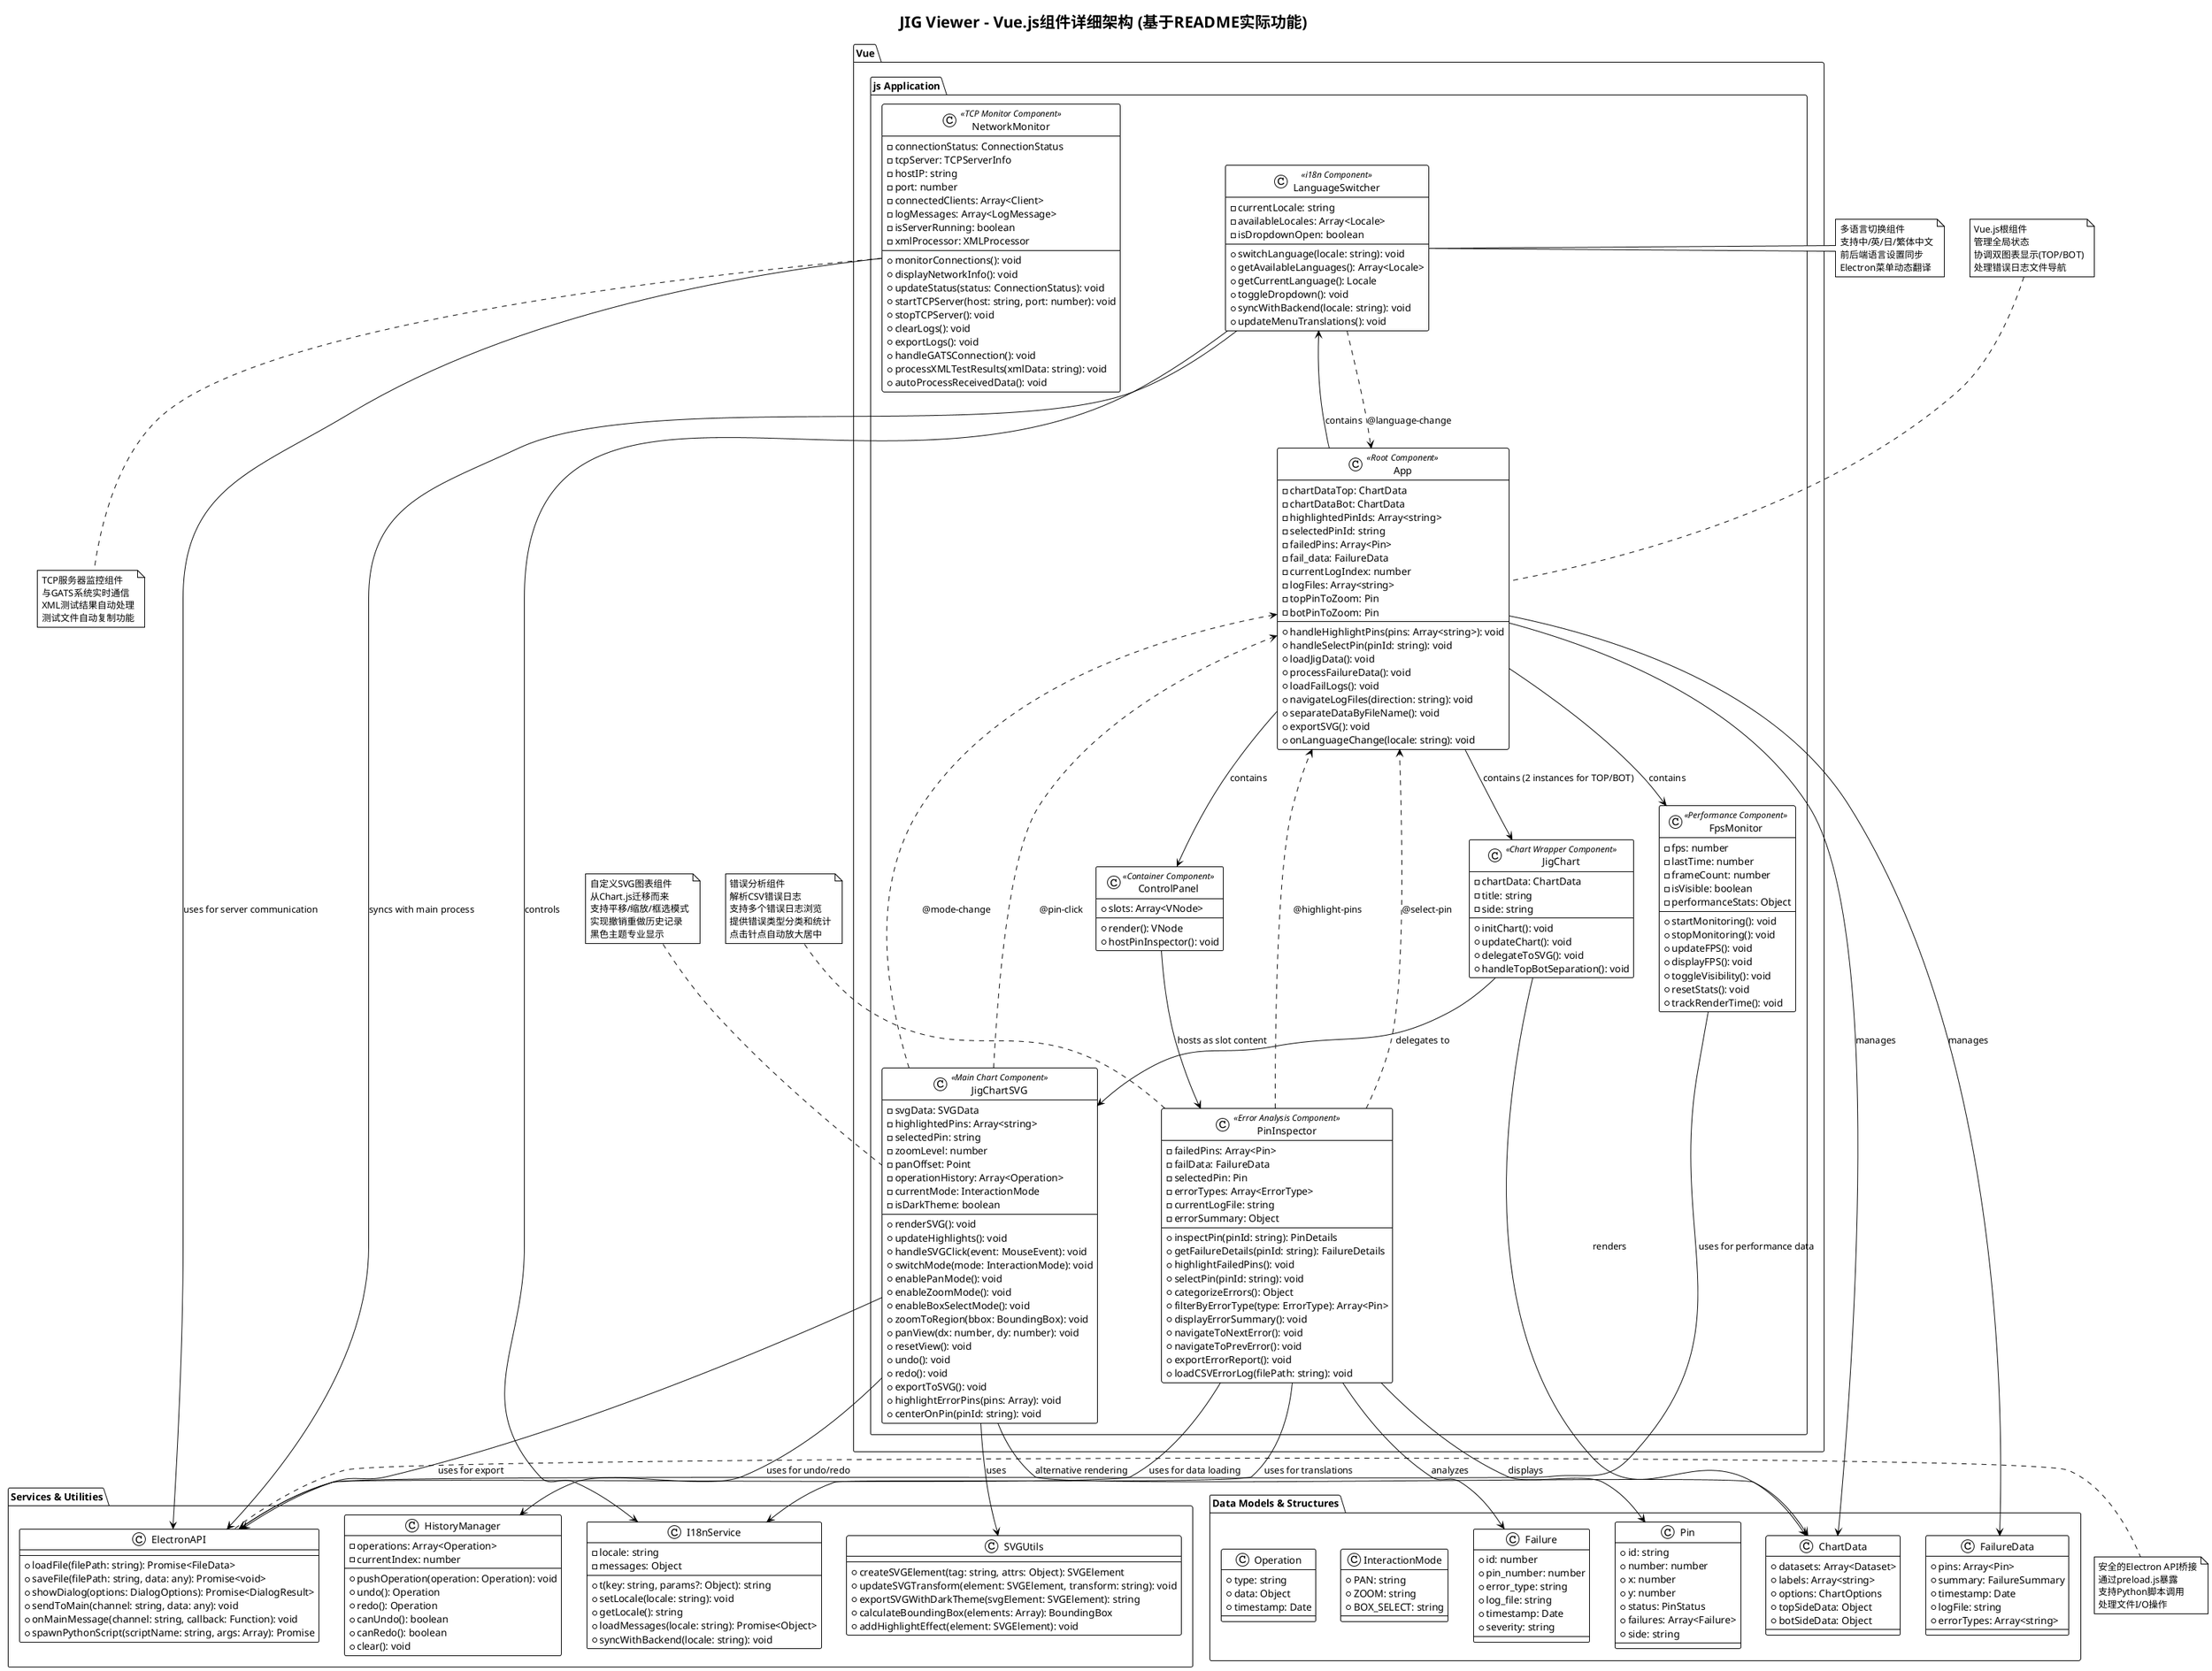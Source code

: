 @startuml Vue_Components_Detail_Updated

!theme plain
title JIG Viewer - Vue.js组件详细架构 (基于README实际功能)

package "Vue.js Application" {
  
  class App <<Root Component>> {
    -chartDataTop: ChartData
    -chartDataBot: ChartData
    -highlightedPinIds: Array<string>
    -selectedPinId: string
    -failedPins: Array<Pin>
    -fail_data: FailureData
    -currentLogIndex: number
    -logFiles: Array<string>
    -topPinToZoom: Pin
    -botPinToZoom: Pin
    +handleHighlightPins(pins: Array<string>): void
    +handleSelectPin(pinId: string): void
    +loadJigData(): void
    +processFailureData(): void
    +loadFailLogs(): void
    +navigateLogFiles(direction: string): void
    +separateDataByFileName(): void
    +exportSVG(): void
    +onLanguageChange(locale: string): void
  }

  class ControlPanel <<Container Component>> {
    +slots: Array<VNode>
    +render(): VNode
    +hostPinInspector(): void
  }

  class JigChartSVG <<Main Chart Component>> {
    -svgData: SVGData
    -highlightedPins: Array<string>
    -selectedPin: string
    -zoomLevel: number
    -panOffset: Point
    -operationHistory: Array<Operation>
    -currentMode: InteractionMode
    -isDarkTheme: boolean
    +renderSVG(): void
    +updateHighlights(): void
    +handleSVGClick(event: MouseEvent): void
    +switchMode(mode: InteractionMode): void
    +enablePanMode(): void
    +enableZoomMode(): void
    +enableBoxSelectMode(): void
    +zoomToRegion(bbox: BoundingBox): void
    +panView(dx: number, dy: number): void
    +resetView(): void
    +undo(): void
    +redo(): void
    +exportToSVG(): void
    +highlightErrorPins(pins: Array): void
    +centerOnPin(pinId: string): void
  }

  class JigChart <<Chart Wrapper Component>> {
    -chartData: ChartData
    -title: string
    -side: string
    +initChart(): void
    +updateChart(): void
    +delegateToSVG(): void
    +handleTopBotSeparation(): void
  }

  class PinInspector <<Error Analysis Component>> {
    -failedPins: Array<Pin>
    -failData: FailureData
    -selectedPin: Pin
    -errorTypes: Array<ErrorType>
    -currentLogFile: string
    -errorSummary: Object
    +inspectPin(pinId: string): PinDetails
    +getFailureDetails(pinId: string): FailureDetails
    +highlightFailedPins(): void
    +selectPin(pinId: string): void
    +categorizeErrors(): Object
    +filterByErrorType(type: ErrorType): Array<Pin>
    +displayErrorSummary(): void
    +navigateToNextError(): void
    +navigateToPrevError(): void
    +exportErrorReport(): void
    +loadCSVErrorLog(filePath: string): void
  }

  class NetworkMonitor <<TCP Monitor Component>> {
    -connectionStatus: ConnectionStatus
    -tcpServer: TCPServerInfo
    -hostIP: string
    -port: number
    -connectedClients: Array<Client>
    -logMessages: Array<LogMessage>
    -isServerRunning: boolean
    -xmlProcessor: XMLProcessor
    +monitorConnections(): void
    +displayNetworkInfo(): void
    +updateStatus(status: ConnectionStatus): void
    +startTCPServer(host: string, port: number): void
    +stopTCPServer(): void
    +clearLogs(): void
    +exportLogs(): void
    +handleGATSConnection(): void
    +processXMLTestResults(xmlData: string): void
    +autoProcessReceivedData(): void
  }

  class FpsMonitor <<Performance Component>> {
    -fps: number
    -lastTime: number
    -frameCount: number
    -isVisible: boolean
    -performanceStats: Object
    +startMonitoring(): void
    +stopMonitoring(): void
    +updateFPS(): void
    +displayFPS(): void
    +toggleVisibility(): void
    +resetStats(): void
    +trackRenderTime(): void
  }

  class LanguageSwitcher <<i18n Component>> {
    -currentLocale: string
    -availableLocales: Array<Locale>
    -isDropdownOpen: boolean
    +switchLanguage(locale: string): void
    +getAvailableLanguages(): Array<Locale>
    +getCurrentLanguage(): Locale
    +toggleDropdown(): void
    +syncWithBackend(locale: string): void
    +updateMenuTranslations(): void
  }
}

package "Data Models & Structures" {
  class ChartData {
    +datasets: Array<Dataset>
    +labels: Array<string>
    +options: ChartOptions
    +topSideData: Object
    +botSideData: Object
  }

  class Pin {
    +id: string
    +number: number
    +x: number
    +y: number
    +status: PinStatus
    +failures: Array<Failure>
    +side: string
  }

  class FailureData {
    +pins: Array<Pin>
    +summary: FailureSummary
    +timestamp: Date
    +logFile: string
    +errorTypes: Array<string>
  }

  class Failure {
    +id: number
    +pin_number: number
    +error_type: string
    +log_file: string
    +timestamp: Date
    +severity: string
  }

  class InteractionMode {
    +PAN: string
    +ZOOM: string
    +BOX_SELECT: string
  }

  class Operation {
    +type: string
    +data: Object
    +timestamp: Date
  }
}

package "Services & Utilities" {
  class ElectronAPI {
    +loadFile(filePath: string): Promise<FileData>
    +saveFile(filePath: string, data: any): Promise<void>
    +showDialog(options: DialogOptions): Promise<DialogResult>
    +sendToMain(channel: string, data: any): void
    +onMainMessage(channel: string, callback: Function): void
    +spawnPythonScript(scriptName: string, args: Array): Promise
  }

  class SVGUtils {
    +createSVGElement(tag: string, attrs: Object): SVGElement
    +updateSVGTransform(element: SVGElement, transform: string): void
    +exportSVGWithDarkTheme(svgElement: SVGElement): string
    +calculateBoundingBox(elements: Array): BoundingBox
    +addHighlightEffect(element: SVGElement): void
  }

  class I18nService {
    -locale: string
    -messages: Object
    +t(key: string, params?: Object): string
    +setLocale(locale: string): void
    +getLocale(): string
    +loadMessages(locale: string): Promise<Object>
    +syncWithBackend(locale: string): void
  }

  class HistoryManager {
    -operations: Array<Operation>
    -currentIndex: number
    +pushOperation(operation: Operation): void
    +undo(): Operation
    +redo(): Operation
    +canUndo(): boolean
    +canRedo(): boolean
    +clear(): void
  }
}

' Component Relationships
App --> ControlPanel : contains
App --> JigChart : contains (2 instances for TOP/BOT)
App --> FpsMonitor : contains
App --> LanguageSwitcher : contains

ControlPanel --> PinInspector : hosts as slot content

JigChart --> JigChartSVG : delegates to
JigChartSVG --> SVGUtils : uses
JigChartSVG --> HistoryManager : uses for undo/redo
JigChartSVG --> ElectronAPI : uses for export

PinInspector --> ElectronAPI : uses for data loading
PinInspector --> I18nService : uses for translations

NetworkMonitor --> ElectronAPI : uses for server communication

FpsMonitor --> ElectronAPI : uses for performance data

LanguageSwitcher --> I18nService : controls
LanguageSwitcher --> ElectronAPI : syncs with main process

' Data Flow
App --> ChartData : manages
App --> FailureData : manages
PinInspector --> Pin : displays
PinInspector --> Failure : analyzes
JigChart --> ChartData : renders
JigChartSVG --> ChartData : alternative rendering

' Events (shown as dependencies for clarity)
PinInspector ..> App : @highlight-pins
PinInspector ..> App : @select-pin
JigChartSVG ..> App : @pin-click
JigChartSVG ..> App : @mode-change
LanguageSwitcher ..> App : @language-change

note top of App : Vue.js根组件\n管理全局状态\n协调双图表显示(TOP/BOT)\n处理错误日志文件导航

note top of JigChartSVG : 自定义SVG图表组件\n从Chart.js迁移而来\n支持平移/缩放/框选模式\n实现撤销重做历史记录\n黑色主题专业显示

note top of PinInspector : 错误分析组件\n解析CSV错误日志\n支持多个错误日志浏览\n提供错误类型分类和统计\n点击针点自动放大居中

note right of ElectronAPI : 安全的Electron API桥接\n通过preload.js暴露\n支持Python脚本调用\n处理文件I/O操作

note bottom of NetworkMonitor : TCP服务器监控组件\n与GATS系统实时通信\nXML测试结果自动处理\n测试文件自动复制功能

note right of LanguageSwitcher : 多语言切换组件\n支持中/英/日/繁体中文\n前后端语言设置同步\nElectron菜单动态翻译

@enduml
